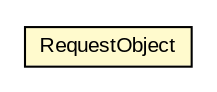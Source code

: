 #!/usr/local/bin/dot
#
# Class diagram 
# Generated by UMLGraph version 5.3 (http://www.umlgraph.org/)
#

digraph G {
	edge [fontname="arial",fontsize=10,labelfontname="arial",labelfontsize=10];
	node [fontname="arial",fontsize=10,shape=plaintext];
	nodesep=0.25;
	ranksep=0.5;
	// context.arch.comm.RequestObject
	c22004 [label=<<table title="context.arch.comm.RequestObject" border="0" cellborder="1" cellspacing="0" cellpadding="2" port="p" bgcolor="lemonChiffon" href="./RequestObject.html">
		<tr><td><table border="0" cellspacing="0" cellpadding="1">
<tr><td align="center" balign="center"> RequestObject </td></tr>
		</table></td></tr>
		</table>>, fontname="arial", fontcolor="black", fontsize=10.0];
}

